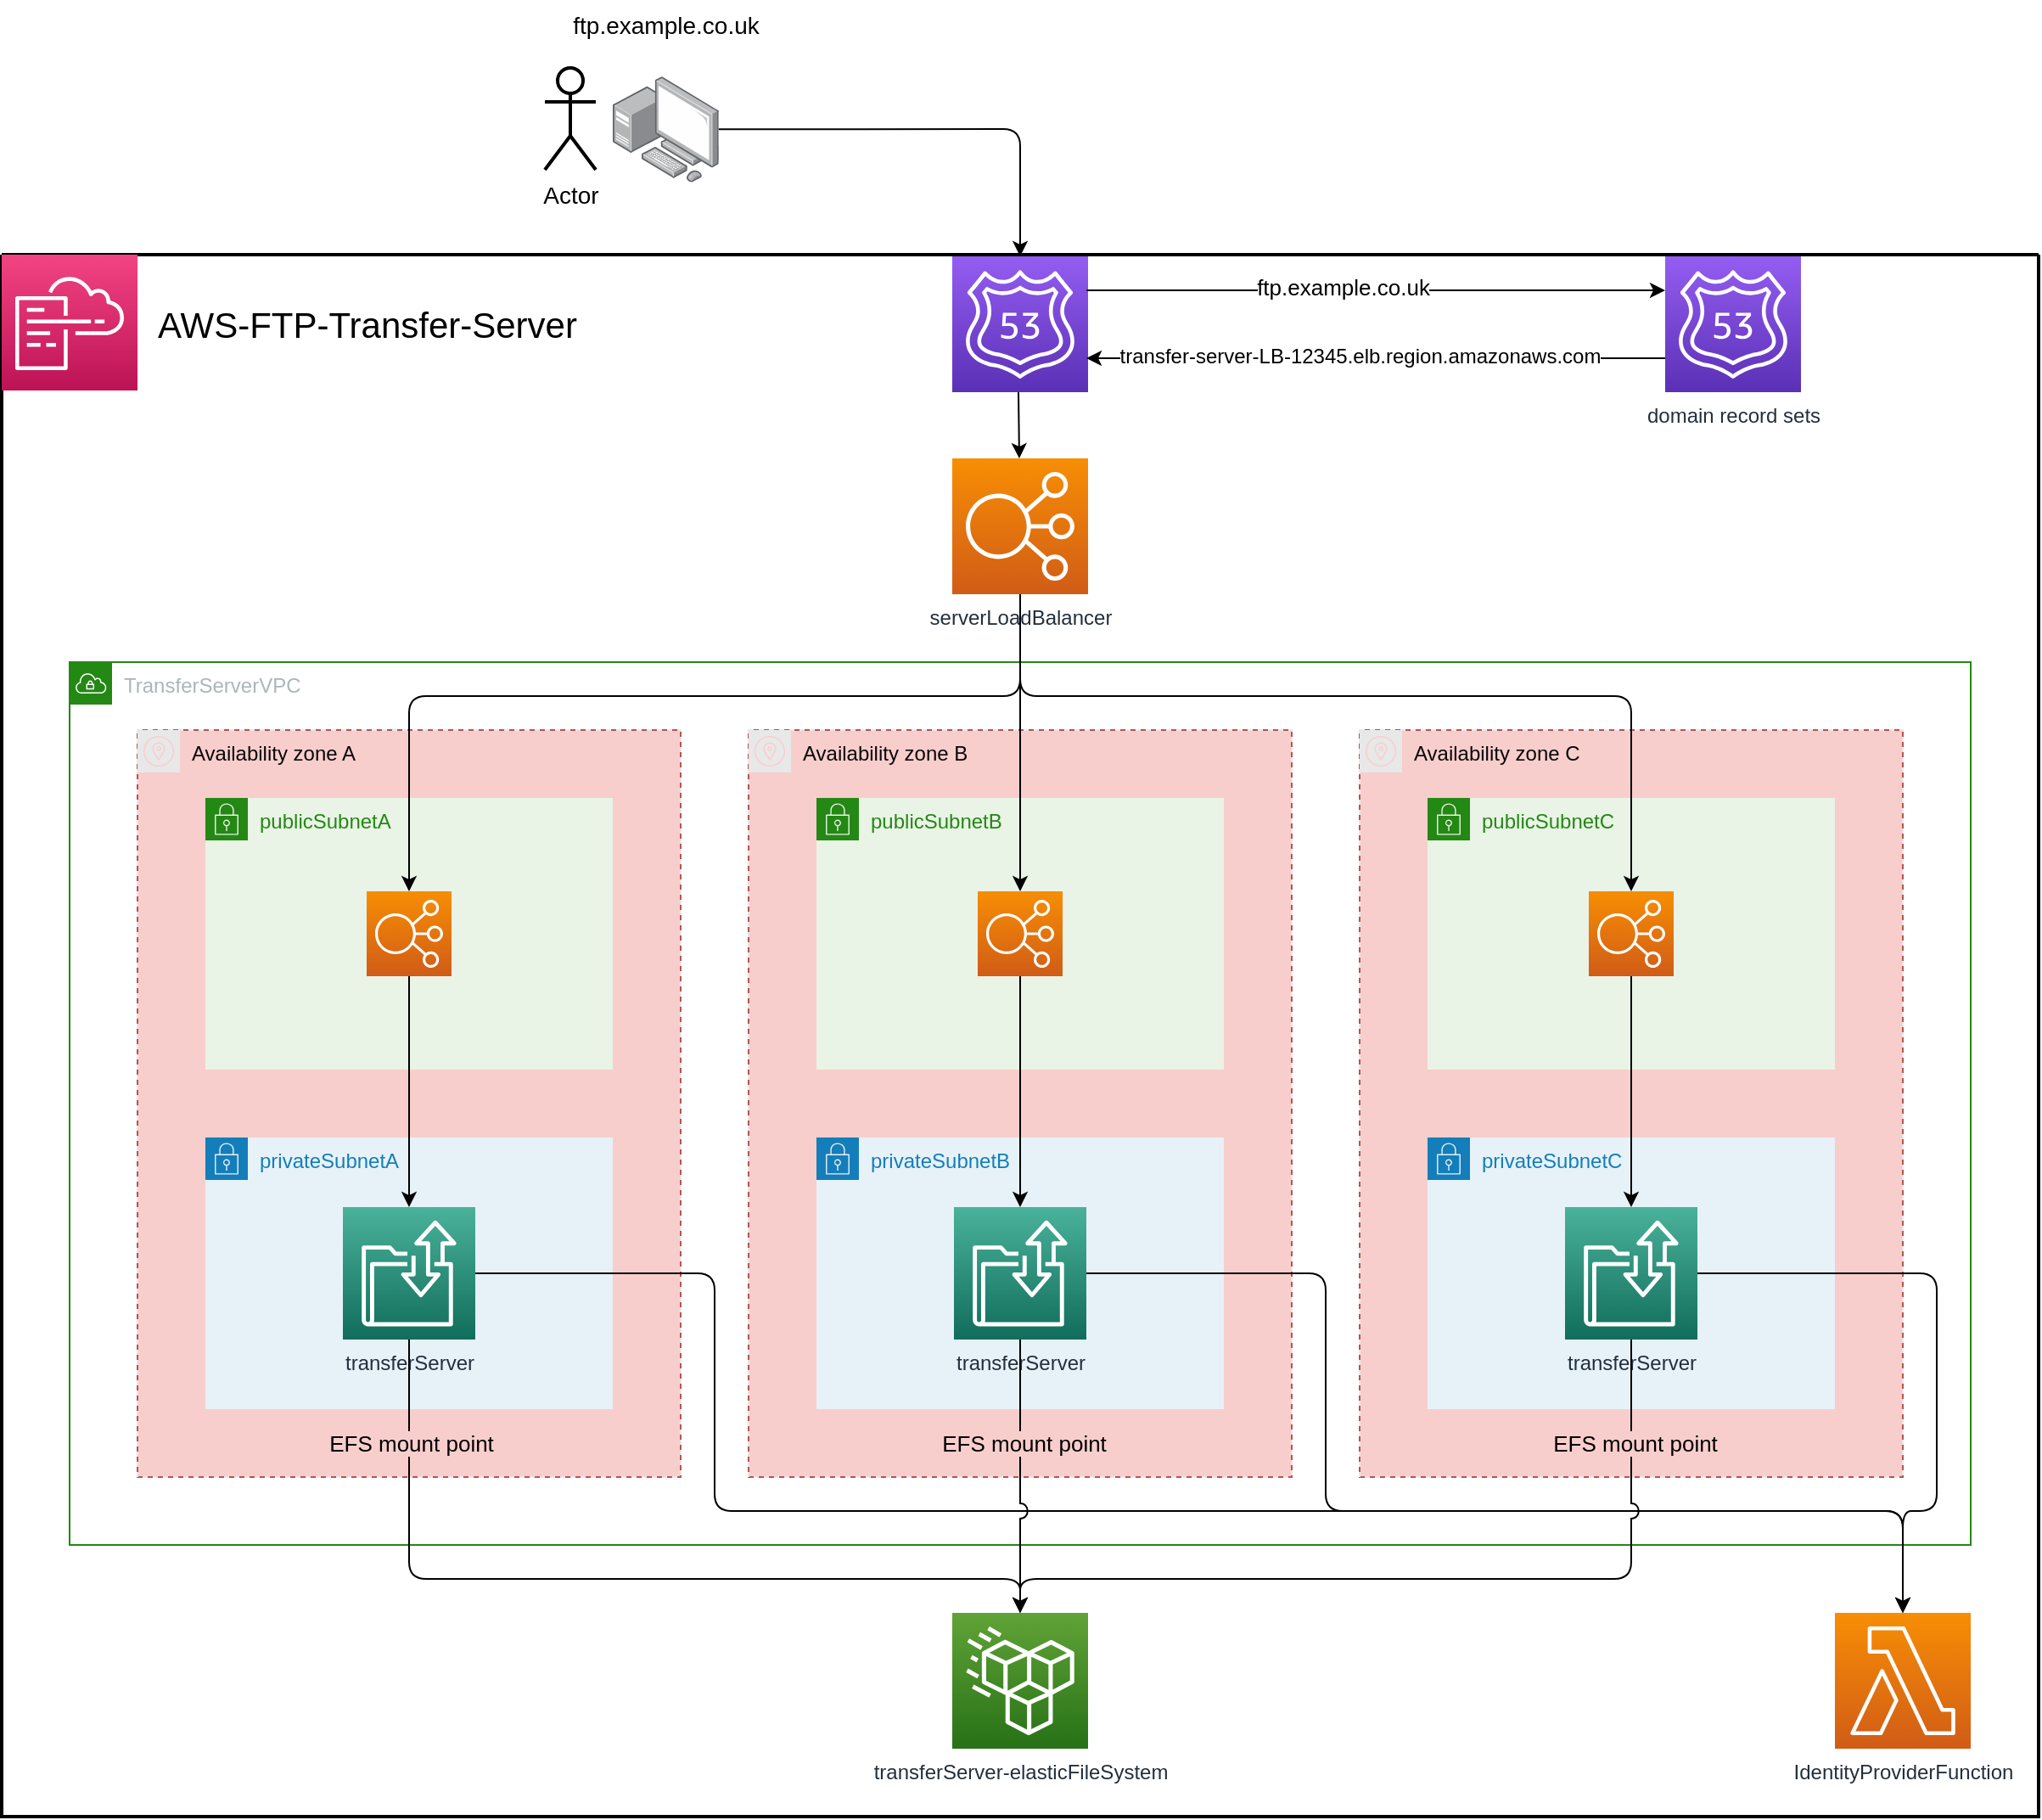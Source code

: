 <mxfile>
    <diagram id="lAhoLsws2dFC16KKOQso" name="Page-1">
        <mxGraphModel dx="2463" dy="2316" grid="1" gridSize="10" guides="1" tooltips="1" connect="1" arrows="1" fold="1" page="1" pageScale="1" pageWidth="827" pageHeight="1169" math="0" shadow="0">
            <root>
                <mxCell id="0"/>
                <mxCell id="1" parent="0"/>
                <mxCell id="16" style="edgeStyle=none;html=1;entryX=0.5;entryY=0;entryDx=0;entryDy=0;entryPerimeter=0;" edge="1" parent="1" source="jZmfntavqLaVElsqj-90-3" target="4">
                    <mxGeometry relative="1" as="geometry">
                        <Array as="points">
                            <mxPoint x="-120" y="-74"/>
                        </Array>
                    </mxGeometry>
                </mxCell>
                <mxCell id="jZmfntavqLaVElsqj-90-3" value="" style="points=[];aspect=fixed;html=1;align=center;shadow=0;dashed=0;image;image=img/lib/allied_telesis/computer_and_terminals/Personal_Computer_with_Server.svg;container=0;" parent="1" vertex="1">
                    <mxGeometry x="-360" y="-105" width="62.4" height="62.4" as="geometry"/>
                </mxCell>
                <mxCell id="jZmfntavqLaVElsqj-90-4" value="" style="swimlane;startSize=0;strokeWidth=2;container=0;" parent="1" vertex="1">
                    <mxGeometry x="-720" width="1200" height="920" as="geometry"/>
                </mxCell>
                <mxCell id="jZmfntavqLaVElsqj-90-28" value="AWS-FTP-Transfer-Server" style="text;html=1;align=center;verticalAlign=middle;resizable=0;points=[];autosize=1;strokeColor=none;fillColor=none;fontSize=21;container=0;" parent="jZmfntavqLaVElsqj-90-4" vertex="1">
                    <mxGeometry x="80" y="21" width="270" height="40" as="geometry"/>
                </mxCell>
                <mxCell id="7" value="domain record sets" style="sketch=0;points=[[0,0,0],[0.25,0,0],[0.5,0,0],[0.75,0,0],[1,0,0],[0,1,0],[0.25,1,0],[0.5,1,0],[0.75,1,0],[1,1,0],[0,0.25,0],[0,0.5,0],[0,0.75,0],[1,0.25,0],[1,0.5,0],[1,0.75,0]];outlineConnect=0;fontColor=#232F3E;gradientColor=#945DF2;gradientDirection=north;fillColor=#5A30B5;strokeColor=#ffffff;dashed=0;verticalLabelPosition=bottom;verticalAlign=top;align=center;html=1;fontSize=12;fontStyle=0;aspect=fixed;shape=mxgraph.aws4.resourceIcon;resIcon=mxgraph.aws4.route_53;" vertex="1" parent="jZmfntavqLaVElsqj-90-4">
                    <mxGeometry x="980" y="1" width="80" height="80" as="geometry"/>
                </mxCell>
                <mxCell id="14" style="edgeStyle=none;html=1;exitX=0.5;exitY=1;exitDx=0;exitDy=0;exitPerimeter=0;" edge="1" parent="jZmfntavqLaVElsqj-90-4" target="12">
                    <mxGeometry relative="1" as="geometry">
                        <mxPoint x="599" y="81.0" as="sourcePoint"/>
                        <mxPoint x="641" y="120" as="targetPoint"/>
                    </mxGeometry>
                </mxCell>
                <mxCell id="4" value="" style="sketch=0;points=[[0,0,0],[0.25,0,0],[0.5,0,0],[0.75,0,0],[1,0,0],[0,1,0],[0.25,1,0],[0.5,1,0],[0.75,1,0],[1,1,0],[0,0.25,0],[0,0.5,0],[0,0.75,0],[1,0.25,0],[1,0.5,0],[1,0.75,0]];outlineConnect=0;fontColor=#232F3E;gradientColor=#945DF2;gradientDirection=north;fillColor=#5A30B5;strokeColor=#ffffff;dashed=0;verticalLabelPosition=bottom;verticalAlign=top;align=center;html=1;fontSize=12;fontStyle=0;aspect=fixed;shape=mxgraph.aws4.resourceIcon;resIcon=mxgraph.aws4.route_53;" vertex="1" parent="jZmfntavqLaVElsqj-90-4">
                    <mxGeometry x="560" y="1" width="80" height="80" as="geometry"/>
                </mxCell>
                <mxCell id="2" style="edgeStyle=none;html=1;exitX=1;exitY=0.25;exitDx=0;exitDy=0;exitPerimeter=0;entryX=0;entryY=0.25;entryDx=0;entryDy=0;entryPerimeter=0;" edge="1" parent="jZmfntavqLaVElsqj-90-4" target="7">
                    <mxGeometry relative="1" as="geometry">
                        <mxPoint x="639" y="21.0" as="sourcePoint"/>
                        <mxPoint x="959" y="21" as="targetPoint"/>
                    </mxGeometry>
                </mxCell>
                <mxCell id="3" value="ftp.example.co.uk" style="edgeLabel;html=1;align=center;verticalAlign=middle;resizable=0;points=[];fontSize=13;" vertex="1" connectable="0" parent="2">
                    <mxGeometry x="-0.118" y="2" relative="1" as="geometry">
                        <mxPoint as="offset"/>
                    </mxGeometry>
                </mxCell>
                <mxCell id="5" style="edgeStyle=none;html=1;exitX=0;exitY=0.75;exitDx=0;exitDy=0;exitPerimeter=0;" edge="1" parent="jZmfntavqLaVElsqj-90-4" source="7">
                    <mxGeometry relative="1" as="geometry">
                        <mxPoint x="639" y="61" as="targetPoint"/>
                        <mxPoint x="959.0" y="61.0" as="sourcePoint"/>
                    </mxGeometry>
                </mxCell>
                <mxCell id="6" value="transfer-server-LB-12345.elb.region.amazonaws.com" style="edgeLabel;html=1;align=center;verticalAlign=middle;resizable=0;points=[];fontSize=12;" vertex="1" connectable="0" parent="5">
                    <mxGeometry x="0.059" y="-1" relative="1" as="geometry">
                        <mxPoint as="offset"/>
                    </mxGeometry>
                </mxCell>
                <mxCell id="jZmfntavqLaVElsqj-90-29" value="" style="sketch=0;points=[[0,0,0],[0.25,0,0],[0.5,0,0],[0.75,0,0],[1,0,0],[0,1,0],[0.25,1,0],[0.5,1,0],[0.75,1,0],[1,1,0],[0,0.25,0],[0,0.5,0],[0,0.75,0],[1,0.25,0],[1,0.5,0],[1,0.75,0]];points=[[0,0,0],[0.25,0,0],[0.5,0,0],[0.75,0,0],[1,0,0],[0,1,0],[0.25,1,0],[0.5,1,0],[0.75,1,0],[1,1,0],[0,0.25,0],[0,0.5,0],[0,0.75,0],[1,0.25,0],[1,0.5,0],[1,0.75,0]];outlineConnect=0;fontColor=#232F3E;gradientColor=#F34482;gradientDirection=north;fillColor=#BC1356;strokeColor=#ffffff;dashed=0;verticalLabelPosition=bottom;verticalAlign=top;align=center;html=1;fontSize=12;fontStyle=0;aspect=fixed;shape=mxgraph.aws4.resourceIcon;resIcon=mxgraph.aws4.cloudformation;container=0;" parent="jZmfntavqLaVElsqj-90-4" vertex="1">
                    <mxGeometry width="80" height="80" as="geometry"/>
                </mxCell>
                <mxCell id="12" value="serverLoadBalancer" style="sketch=0;points=[[0,0,0],[0.25,0,0],[0.5,0,0],[0.75,0,0],[1,0,0],[0,1,0],[0.25,1,0],[0.5,1,0],[0.75,1,0],[1,1,0],[0,0.25,0],[0,0.5,0],[0,0.75,0],[1,0.25,0],[1,0.5,0],[1,0.75,0]];outlineConnect=0;fontColor=#232F3E;gradientColor=#F78E04;gradientDirection=north;fillColor=#D05C17;strokeColor=#ffffff;dashed=0;verticalLabelPosition=bottom;verticalAlign=top;align=center;html=1;fontSize=12;fontStyle=0;aspect=fixed;shape=mxgraph.aws4.resourceIcon;resIcon=mxgraph.aws4.elastic_load_balancing;" vertex="1" parent="jZmfntavqLaVElsqj-90-4">
                    <mxGeometry x="560" y="120" width="80" height="80" as="geometry"/>
                </mxCell>
                <mxCell id="jZmfntavqLaVElsqj-90-5" value="TransferServerVPC" style="points=[[0,0],[0.25,0],[0.5,0],[0.75,0],[1,0],[1,0.25],[1,0.5],[1,0.75],[1,1],[0.75,1],[0.5,1],[0.25,1],[0,1],[0,0.75],[0,0.5],[0,0.25]];outlineConnect=0;gradientColor=none;html=1;whiteSpace=wrap;fontSize=12;fontStyle=0;container=0;pointerEvents=0;collapsible=0;recursiveResize=0;shape=mxgraph.aws4.group;grIcon=mxgraph.aws4.group_vpc;strokeColor=#248814;fillColor=none;verticalAlign=top;align=left;spacingLeft=30;fontColor=#AAB7B8;dashed=0;" parent="jZmfntavqLaVElsqj-90-4" vertex="1">
                    <mxGeometry x="40" y="240" width="1120" height="520" as="geometry"/>
                </mxCell>
                <mxCell id="jZmfntavqLaVElsqj-90-80" value="" style="group;fillColor=#f8cecc;strokeColor=#b85450;" parent="jZmfntavqLaVElsqj-90-4" vertex="1" connectable="0">
                    <mxGeometry x="440" y="280" width="320" height="440" as="geometry"/>
                </mxCell>
                <mxCell id="jZmfntavqLaVElsqj-90-46" value="&lt;font color=&quot;#080808&quot;&gt;Availability zone B&lt;/font&gt;" style="sketch=0;outlineConnect=0;gradientColor=none;html=1;whiteSpace=wrap;fontSize=12;fontStyle=0;shape=mxgraph.aws4.group;grIcon=mxgraph.aws4.group_availability_zone;strokeColor=#E8E8E8;fillColor=none;verticalAlign=top;align=left;spacingLeft=30;fontColor=#E8E8E8;dashed=1;container=0;" parent="jZmfntavqLaVElsqj-90-80" vertex="1">
                    <mxGeometry width="320" height="440.0" as="geometry"/>
                </mxCell>
                <mxCell id="jZmfntavqLaVElsqj-90-48" value="publicSubnetB" style="points=[[0,0],[0.25,0],[0.5,0],[0.75,0],[1,0],[1,0.25],[1,0.5],[1,0.75],[1,1],[0.75,1],[0.5,1],[0.25,1],[0,1],[0,0.75],[0,0.5],[0,0.25]];outlineConnect=0;gradientColor=none;html=1;whiteSpace=wrap;fontSize=12;fontStyle=0;container=0;pointerEvents=0;collapsible=0;recursiveResize=0;shape=mxgraph.aws4.group;grIcon=mxgraph.aws4.group_security_group;grStroke=0;strokeColor=#248814;fillColor=#E9F3E6;verticalAlign=top;align=left;spacingLeft=30;fontColor=#248814;dashed=0;" parent="jZmfntavqLaVElsqj-90-80" vertex="1">
                    <mxGeometry x="40" y="40" width="240" height="160" as="geometry"/>
                </mxCell>
                <mxCell id="21" value="" style="group" vertex="1" connectable="0" parent="jZmfntavqLaVElsqj-90-80">
                    <mxGeometry x="40" y="240" width="240" height="160" as="geometry"/>
                </mxCell>
                <mxCell id="jZmfntavqLaVElsqj-90-47" value="privateSubnetB" style="points=[[0,0],[0.25,0],[0.5,0],[0.75,0],[1,0],[1,0.25],[1,0.5],[1,0.75],[1,1],[0.75,1],[0.5,1],[0.25,1],[0,1],[0,0.75],[0,0.5],[0,0.25]];outlineConnect=0;gradientColor=none;html=1;whiteSpace=wrap;fontSize=12;fontStyle=0;container=0;pointerEvents=0;collapsible=0;recursiveResize=0;shape=mxgraph.aws4.group;grIcon=mxgraph.aws4.group_security_group;grStroke=0;strokeColor=#147EBA;fillColor=#E6F2F8;verticalAlign=top;align=left;spacingLeft=30;fontColor=#147EBA;dashed=0;" parent="21" vertex="1">
                    <mxGeometry width="240" height="160" as="geometry"/>
                </mxCell>
                <mxCell id="19" value="transferServer" style="sketch=0;points=[[0,0,0],[0.25,0,0],[0.5,0,0],[0.75,0,0],[1,0,0],[0,1,0],[0.25,1,0],[0.5,1,0],[0.75,1,0],[1,1,0],[0,0.25,0],[0,0.5,0],[0,0.75,0],[1,0.25,0],[1,0.5,0],[1,0.75,0]];outlineConnect=0;fontColor=#232F3E;gradientColor=#4AB29A;gradientDirection=north;fillColor=#116D5B;strokeColor=#ffffff;dashed=0;verticalLabelPosition=bottom;verticalAlign=top;align=center;html=1;fontSize=12;fontStyle=0;aspect=fixed;shape=mxgraph.aws4.resourceIcon;resIcon=mxgraph.aws4.transfer_family;" vertex="1" parent="21">
                    <mxGeometry x="81" y="41" width="78" height="78" as="geometry"/>
                </mxCell>
                <mxCell id="40" style="edgeStyle=none;html=1;" edge="1" parent="jZmfntavqLaVElsqj-90-80" source="36" target="19">
                    <mxGeometry relative="1" as="geometry"/>
                </mxCell>
                <mxCell id="36" value="" style="sketch=0;points=[[0,0,0],[0.25,0,0],[0.5,0,0],[0.75,0,0],[1,0,0],[0,1,0],[0.25,1,0],[0.5,1,0],[0.75,1,0],[1,1,0],[0,0.25,0],[0,0.5,0],[0,0.75,0],[1,0.25,0],[1,0.5,0],[1,0.75,0]];outlineConnect=0;fontColor=#232F3E;gradientColor=#F78E04;gradientDirection=north;fillColor=#D05C17;strokeColor=#ffffff;dashed=0;verticalLabelPosition=bottom;verticalAlign=top;align=center;html=1;fontSize=12;fontStyle=0;aspect=fixed;shape=mxgraph.aws4.resourceIcon;resIcon=mxgraph.aws4.elastic_load_balancing;" vertex="1" parent="jZmfntavqLaVElsqj-90-80">
                    <mxGeometry x="135" y="95" width="50" height="50" as="geometry"/>
                </mxCell>
                <mxCell id="22" value="" style="group;fillColor=#f8cecc;strokeColor=#b85450;" vertex="1" connectable="0" parent="jZmfntavqLaVElsqj-90-4">
                    <mxGeometry x="800" y="280" width="320" height="440" as="geometry"/>
                </mxCell>
                <mxCell id="23" value="&lt;font color=&quot;#080808&quot;&gt;Availability zone C&lt;br&gt;&lt;/font&gt;" style="sketch=0;outlineConnect=0;gradientColor=none;html=1;whiteSpace=wrap;fontSize=12;fontStyle=0;shape=mxgraph.aws4.group;grIcon=mxgraph.aws4.group_availability_zone;strokeColor=#E8E8E8;fillColor=none;verticalAlign=top;align=left;spacingLeft=30;fontColor=#E8E8E8;dashed=1;container=0;" vertex="1" parent="22">
                    <mxGeometry width="320" height="440.0" as="geometry"/>
                </mxCell>
                <mxCell id="24" value="publicSubnetC" style="points=[[0,0],[0.25,0],[0.5,0],[0.75,0],[1,0],[1,0.25],[1,0.5],[1,0.75],[1,1],[0.75,1],[0.5,1],[0.25,1],[0,1],[0,0.75],[0,0.5],[0,0.25]];outlineConnect=0;gradientColor=none;html=1;whiteSpace=wrap;fontSize=12;fontStyle=0;container=0;pointerEvents=0;collapsible=0;recursiveResize=0;shape=mxgraph.aws4.group;grIcon=mxgraph.aws4.group_security_group;grStroke=0;strokeColor=#248814;fillColor=#E9F3E6;verticalAlign=top;align=left;spacingLeft=30;fontColor=#248814;dashed=0;" vertex="1" parent="22">
                    <mxGeometry x="40" y="40" width="240" height="160" as="geometry"/>
                </mxCell>
                <mxCell id="25" value="" style="group" vertex="1" connectable="0" parent="22">
                    <mxGeometry x="40" y="240" width="240" height="160" as="geometry"/>
                </mxCell>
                <mxCell id="26" value="privateSubnetC" style="points=[[0,0],[0.25,0],[0.5,0],[0.75,0],[1,0],[1,0.25],[1,0.5],[1,0.75],[1,1],[0.75,1],[0.5,1],[0.25,1],[0,1],[0,0.75],[0,0.5],[0,0.25]];outlineConnect=0;gradientColor=none;html=1;whiteSpace=wrap;fontSize=12;fontStyle=0;container=0;pointerEvents=0;collapsible=0;recursiveResize=0;shape=mxgraph.aws4.group;grIcon=mxgraph.aws4.group_security_group;grStroke=0;strokeColor=#147EBA;fillColor=#E6F2F8;verticalAlign=top;align=left;spacingLeft=30;fontColor=#147EBA;dashed=0;" vertex="1" parent="25">
                    <mxGeometry width="240" height="160" as="geometry"/>
                </mxCell>
                <mxCell id="27" value="transferServer" style="sketch=0;points=[[0,0,0],[0.25,0,0],[0.5,0,0],[0.75,0,0],[1,0,0],[0,1,0],[0.25,1,0],[0.5,1,0],[0.75,1,0],[1,1,0],[0,0.25,0],[0,0.5,0],[0,0.75,0],[1,0.25,0],[1,0.5,0],[1,0.75,0]];outlineConnect=0;fontColor=#232F3E;gradientColor=#4AB29A;gradientDirection=north;fillColor=#116D5B;strokeColor=#ffffff;dashed=0;verticalLabelPosition=bottom;verticalAlign=top;align=center;html=1;fontSize=12;fontStyle=0;aspect=fixed;shape=mxgraph.aws4.resourceIcon;resIcon=mxgraph.aws4.transfer_family;" vertex="1" parent="25">
                    <mxGeometry x="81" y="41" width="78" height="78" as="geometry"/>
                </mxCell>
                <mxCell id="41" style="edgeStyle=none;html=1;entryX=0.5;entryY=0;entryDx=0;entryDy=0;entryPerimeter=0;" edge="1" parent="22" source="37" target="27">
                    <mxGeometry relative="1" as="geometry"/>
                </mxCell>
                <mxCell id="37" value="" style="sketch=0;points=[[0,0,0],[0.25,0,0],[0.5,0,0],[0.75,0,0],[1,0,0],[0,1,0],[0.25,1,0],[0.5,1,0],[0.75,1,0],[1,1,0],[0,0.25,0],[0,0.5,0],[0,0.75,0],[1,0.25,0],[1,0.5,0],[1,0.75,0]];outlineConnect=0;fontColor=#232F3E;gradientColor=#F78E04;gradientDirection=north;fillColor=#D05C17;strokeColor=#ffffff;dashed=0;verticalLabelPosition=bottom;verticalAlign=top;align=center;html=1;fontSize=12;fontStyle=0;aspect=fixed;shape=mxgraph.aws4.resourceIcon;resIcon=mxgraph.aws4.elastic_load_balancing;" vertex="1" parent="22">
                    <mxGeometry x="135" y="95" width="50" height="50" as="geometry"/>
                </mxCell>
                <mxCell id="28" value="" style="group;fillColor=#f8cecc;strokeColor=#b85450;" vertex="1" connectable="0" parent="jZmfntavqLaVElsqj-90-4">
                    <mxGeometry x="80" y="280" width="320" height="440" as="geometry"/>
                </mxCell>
                <mxCell id="29" value="&lt;font color=&quot;#080808&quot;&gt;Availability zone A&lt;br&gt;&lt;/font&gt;" style="sketch=0;outlineConnect=0;gradientColor=none;html=1;whiteSpace=wrap;fontSize=12;fontStyle=0;shape=mxgraph.aws4.group;grIcon=mxgraph.aws4.group_availability_zone;strokeColor=#E8E8E8;fillColor=none;verticalAlign=top;align=left;spacingLeft=30;fontColor=#E8E8E8;dashed=1;container=0;" vertex="1" parent="28">
                    <mxGeometry width="320" height="440.0" as="geometry"/>
                </mxCell>
                <mxCell id="30" value="publicSubnetA" style="points=[[0,0],[0.25,0],[0.5,0],[0.75,0],[1,0],[1,0.25],[1,0.5],[1,0.75],[1,1],[0.75,1],[0.5,1],[0.25,1],[0,1],[0,0.75],[0,0.5],[0,0.25]];outlineConnect=0;gradientColor=none;html=1;whiteSpace=wrap;fontSize=12;fontStyle=0;container=0;pointerEvents=0;collapsible=0;recursiveResize=0;shape=mxgraph.aws4.group;grIcon=mxgraph.aws4.group_security_group;grStroke=0;strokeColor=#248814;fillColor=#E9F3E6;verticalAlign=top;align=left;spacingLeft=30;fontColor=#248814;dashed=0;" vertex="1" parent="28">
                    <mxGeometry x="40" y="40" width="240" height="160" as="geometry"/>
                </mxCell>
                <mxCell id="31" value="" style="group" vertex="1" connectable="0" parent="28">
                    <mxGeometry x="40" y="240" width="240" height="160" as="geometry"/>
                </mxCell>
                <mxCell id="32" value="privateSubnetA" style="points=[[0,0],[0.25,0],[0.5,0],[0.75,0],[1,0],[1,0.25],[1,0.5],[1,0.75],[1,1],[0.75,1],[0.5,1],[0.25,1],[0,1],[0,0.75],[0,0.5],[0,0.25]];outlineConnect=0;gradientColor=none;html=1;whiteSpace=wrap;fontSize=12;fontStyle=0;container=0;pointerEvents=0;collapsible=0;recursiveResize=0;shape=mxgraph.aws4.group;grIcon=mxgraph.aws4.group_security_group;grStroke=0;strokeColor=#147EBA;fillColor=#E6F2F8;verticalAlign=top;align=left;spacingLeft=30;fontColor=#147EBA;dashed=0;" vertex="1" parent="31">
                    <mxGeometry width="240" height="160" as="geometry"/>
                </mxCell>
                <mxCell id="33" value="transferServer" style="sketch=0;points=[[0,0,0],[0.25,0,0],[0.5,0,0],[0.75,0,0],[1,0,0],[0,1,0],[0.25,1,0],[0.5,1,0],[0.75,1,0],[1,1,0],[0,0.25,0],[0,0.5,0],[0,0.75,0],[1,0.25,0],[1,0.5,0],[1,0.75,0]];outlineConnect=0;fontColor=#232F3E;gradientColor=#4AB29A;gradientDirection=north;fillColor=#116D5B;strokeColor=#ffffff;dashed=0;verticalLabelPosition=bottom;verticalAlign=top;align=center;html=1;fontSize=12;fontStyle=0;aspect=fixed;shape=mxgraph.aws4.resourceIcon;resIcon=mxgraph.aws4.transfer_family;" vertex="1" parent="31">
                    <mxGeometry x="81" y="41" width="78" height="78" as="geometry"/>
                </mxCell>
                <mxCell id="42" style="edgeStyle=none;html=1;entryX=0.5;entryY=0;entryDx=0;entryDy=0;entryPerimeter=0;" edge="1" parent="28" source="35" target="33">
                    <mxGeometry relative="1" as="geometry"/>
                </mxCell>
                <mxCell id="35" value="" style="sketch=0;points=[[0,0,0],[0.25,0,0],[0.5,0,0],[0.75,0,0],[1,0,0],[0,1,0],[0.25,1,0],[0.5,1,0],[0.75,1,0],[1,1,0],[0,0.25,0],[0,0.5,0],[0,0.75,0],[1,0.25,0],[1,0.5,0],[1,0.75,0]];outlineConnect=0;fontColor=#232F3E;gradientColor=#F78E04;gradientDirection=north;fillColor=#D05C17;strokeColor=#ffffff;dashed=0;verticalLabelPosition=bottom;verticalAlign=top;align=center;html=1;fontSize=12;fontStyle=0;aspect=fixed;shape=mxgraph.aws4.resourceIcon;resIcon=mxgraph.aws4.elastic_load_balancing;" vertex="1" parent="28">
                    <mxGeometry x="135" y="95" width="50" height="50" as="geometry"/>
                </mxCell>
                <mxCell id="39" style="edgeStyle=none;html=1;entryX=0.5;entryY=0;entryDx=0;entryDy=0;entryPerimeter=0;" edge="1" parent="jZmfntavqLaVElsqj-90-4" source="12" target="36">
                    <mxGeometry relative="1" as="geometry"/>
                </mxCell>
                <mxCell id="45" value="IdentityProviderFunction" style="sketch=0;points=[[0,0,0],[0.25,0,0],[0.5,0,0],[0.75,0,0],[1,0,0],[0,1,0],[0.25,1,0],[0.5,1,0],[0.75,1,0],[1,1,0],[0,0.25,0],[0,0.5,0],[0,0.75,0],[1,0.25,0],[1,0.5,0],[1,0.75,0]];outlineConnect=0;fontColor=#232F3E;gradientColor=#F78E04;gradientDirection=north;fillColor=#D05C17;strokeColor=#ffffff;dashed=0;verticalLabelPosition=bottom;verticalAlign=top;align=center;html=1;fontSize=12;fontStyle=0;aspect=fixed;shape=mxgraph.aws4.resourceIcon;resIcon=mxgraph.aws4.lambda;" vertex="1" parent="jZmfntavqLaVElsqj-90-4">
                    <mxGeometry x="1080" y="800" width="80" height="80" as="geometry"/>
                </mxCell>
                <mxCell id="46" style="edgeStyle=none;html=1;entryX=0.5;entryY=0;entryDx=0;entryDy=0;entryPerimeter=0;exitX=1;exitY=0.5;exitDx=0;exitDy=0;exitPerimeter=0;" edge="1" parent="jZmfntavqLaVElsqj-90-4" source="19" target="45">
                    <mxGeometry relative="1" as="geometry">
                        <Array as="points">
                            <mxPoint x="780" y="600"/>
                            <mxPoint x="780" y="740"/>
                            <mxPoint x="1120" y="740"/>
                        </Array>
                    </mxGeometry>
                </mxCell>
                <mxCell id="47" style="edgeStyle=none;html=1;entryX=0.5;entryY=0;entryDx=0;entryDy=0;entryPerimeter=0;exitX=1;exitY=0.5;exitDx=0;exitDy=0;exitPerimeter=0;" edge="1" parent="jZmfntavqLaVElsqj-90-4" source="33" target="45">
                    <mxGeometry relative="1" as="geometry">
                        <Array as="points">
                            <mxPoint x="420" y="600"/>
                            <mxPoint x="420" y="740"/>
                            <mxPoint x="600" y="740"/>
                            <mxPoint x="1120" y="740"/>
                        </Array>
                    </mxGeometry>
                </mxCell>
                <mxCell id="49" style="edgeStyle=none;html=1;entryX=0.5;entryY=0;entryDx=0;entryDy=0;entryPerimeter=0;exitX=1;exitY=0.5;exitDx=0;exitDy=0;exitPerimeter=0;" edge="1" parent="jZmfntavqLaVElsqj-90-4" source="27" target="45">
                    <mxGeometry relative="1" as="geometry">
                        <Array as="points">
                            <mxPoint x="1140" y="600"/>
                            <mxPoint x="1140" y="740"/>
                            <mxPoint x="1120" y="740"/>
                        </Array>
                    </mxGeometry>
                </mxCell>
                <mxCell id="50" value="transferServer-elasticFileSystem" style="sketch=0;points=[[0,0,0],[0.25,0,0],[0.5,0,0],[0.75,0,0],[1,0,0],[0,1,0],[0.25,1,0],[0.5,1,0],[0.75,1,0],[1,1,0],[0,0.25,0],[0,0.5,0],[0,0.75,0],[1,0.25,0],[1,0.5,0],[1,0.75,0]];outlineConnect=0;fontColor=#232F3E;gradientColor=#60A337;gradientDirection=north;fillColor=#277116;strokeColor=#ffffff;dashed=0;verticalLabelPosition=bottom;verticalAlign=top;align=center;html=1;fontSize=12;fontStyle=0;aspect=fixed;shape=mxgraph.aws4.resourceIcon;resIcon=mxgraph.aws4.efs_standard;" vertex="1" parent="jZmfntavqLaVElsqj-90-4">
                    <mxGeometry x="560" y="800" width="80" height="80" as="geometry"/>
                </mxCell>
                <mxCell id="51" style="edgeStyle=none;html=1;entryX=0.5;entryY=0;entryDx=0;entryDy=0;entryPerimeter=0;" edge="1" parent="jZmfntavqLaVElsqj-90-4" source="33" target="50">
                    <mxGeometry relative="1" as="geometry">
                        <Array as="points">
                            <mxPoint x="240" y="780"/>
                            <mxPoint x="600" y="780"/>
                        </Array>
                    </mxGeometry>
                </mxCell>
                <mxCell id="54" value="EFS mount point" style="edgeLabel;html=1;align=center;verticalAlign=middle;resizable=0;points=[];fontSize=13;labelBackgroundColor=#F8CECC;" vertex="1" connectable="0" parent="51">
                    <mxGeometry x="-0.766" y="1" relative="1" as="geometry">
                        <mxPoint as="offset"/>
                    </mxGeometry>
                </mxCell>
                <mxCell id="43" style="edgeStyle=none;html=1;entryX=0.5;entryY=0;entryDx=0;entryDy=0;entryPerimeter=0;" edge="1" parent="jZmfntavqLaVElsqj-90-4" source="12" target="35">
                    <mxGeometry relative="1" as="geometry">
                        <Array as="points">
                            <mxPoint x="600" y="260"/>
                            <mxPoint x="240" y="260"/>
                        </Array>
                    </mxGeometry>
                </mxCell>
                <mxCell id="44" style="edgeStyle=none;html=1;entryX=0.5;entryY=0;entryDx=0;entryDy=0;entryPerimeter=0;" edge="1" parent="jZmfntavqLaVElsqj-90-4" source="12" target="37">
                    <mxGeometry relative="1" as="geometry">
                        <Array as="points">
                            <mxPoint x="600" y="260"/>
                            <mxPoint x="960" y="260"/>
                        </Array>
                    </mxGeometry>
                </mxCell>
                <mxCell id="jZmfntavqLaVElsqj-90-31" value="Actor" style="shape=umlActor;verticalLabelPosition=bottom;verticalAlign=top;html=1;outlineConnect=0;strokeWidth=2;fontSize=14;container=0;" parent="1" vertex="1">
                    <mxGeometry x="-400" y="-110" width="30" height="60" as="geometry"/>
                </mxCell>
                <mxCell id="38" value="ftp.example.co.uk" style="text;html=1;align=center;verticalAlign=middle;resizable=0;points=[];autosize=1;strokeColor=none;fillColor=none;fontSize=14;" vertex="1" parent="1">
                    <mxGeometry x="-393.8" y="-150" width="130" height="30" as="geometry"/>
                </mxCell>
                <mxCell id="52" style="edgeStyle=none;html=1;jumpStyle=arc;jumpSize=9;" edge="1" parent="1" source="19">
                    <mxGeometry relative="1" as="geometry">
                        <mxPoint x="-120" y="800" as="targetPoint"/>
                    </mxGeometry>
                </mxCell>
                <mxCell id="63" value="EFS mount point" style="edgeLabel;html=1;align=center;verticalAlign=middle;resizable=0;points=[];fontSize=13;fontColor=#000000;labelBackgroundColor=#F8CECC;" vertex="1" connectable="0" parent="52">
                    <mxGeometry x="-0.242" y="2" relative="1" as="geometry">
                        <mxPoint as="offset"/>
                    </mxGeometry>
                </mxCell>
                <mxCell id="53" style="edgeStyle=none;html=1;jumpStyle=arc;jumpSize=9;" edge="1" parent="1" source="27">
                    <mxGeometry relative="1" as="geometry">
                        <mxPoint x="-120" y="800" as="targetPoint"/>
                        <Array as="points">
                            <mxPoint x="240" y="710"/>
                            <mxPoint x="240" y="780"/>
                            <mxPoint x="-120" y="780"/>
                        </Array>
                    </mxGeometry>
                </mxCell>
                <mxCell id="65" value="&lt;span style=&quot;background-color: rgb(248, 206, 204);&quot;&gt;EFS mount point&lt;/span&gt;" style="edgeLabel;html=1;align=center;verticalAlign=middle;resizable=0;points=[];fontSize=13;fontColor=#000000;" vertex="1" connectable="0" parent="53">
                    <mxGeometry x="-0.777" y="2" relative="1" as="geometry">
                        <mxPoint y="3" as="offset"/>
                    </mxGeometry>
                </mxCell>
            </root>
        </mxGraphModel>
    </diagram>
</mxfile>